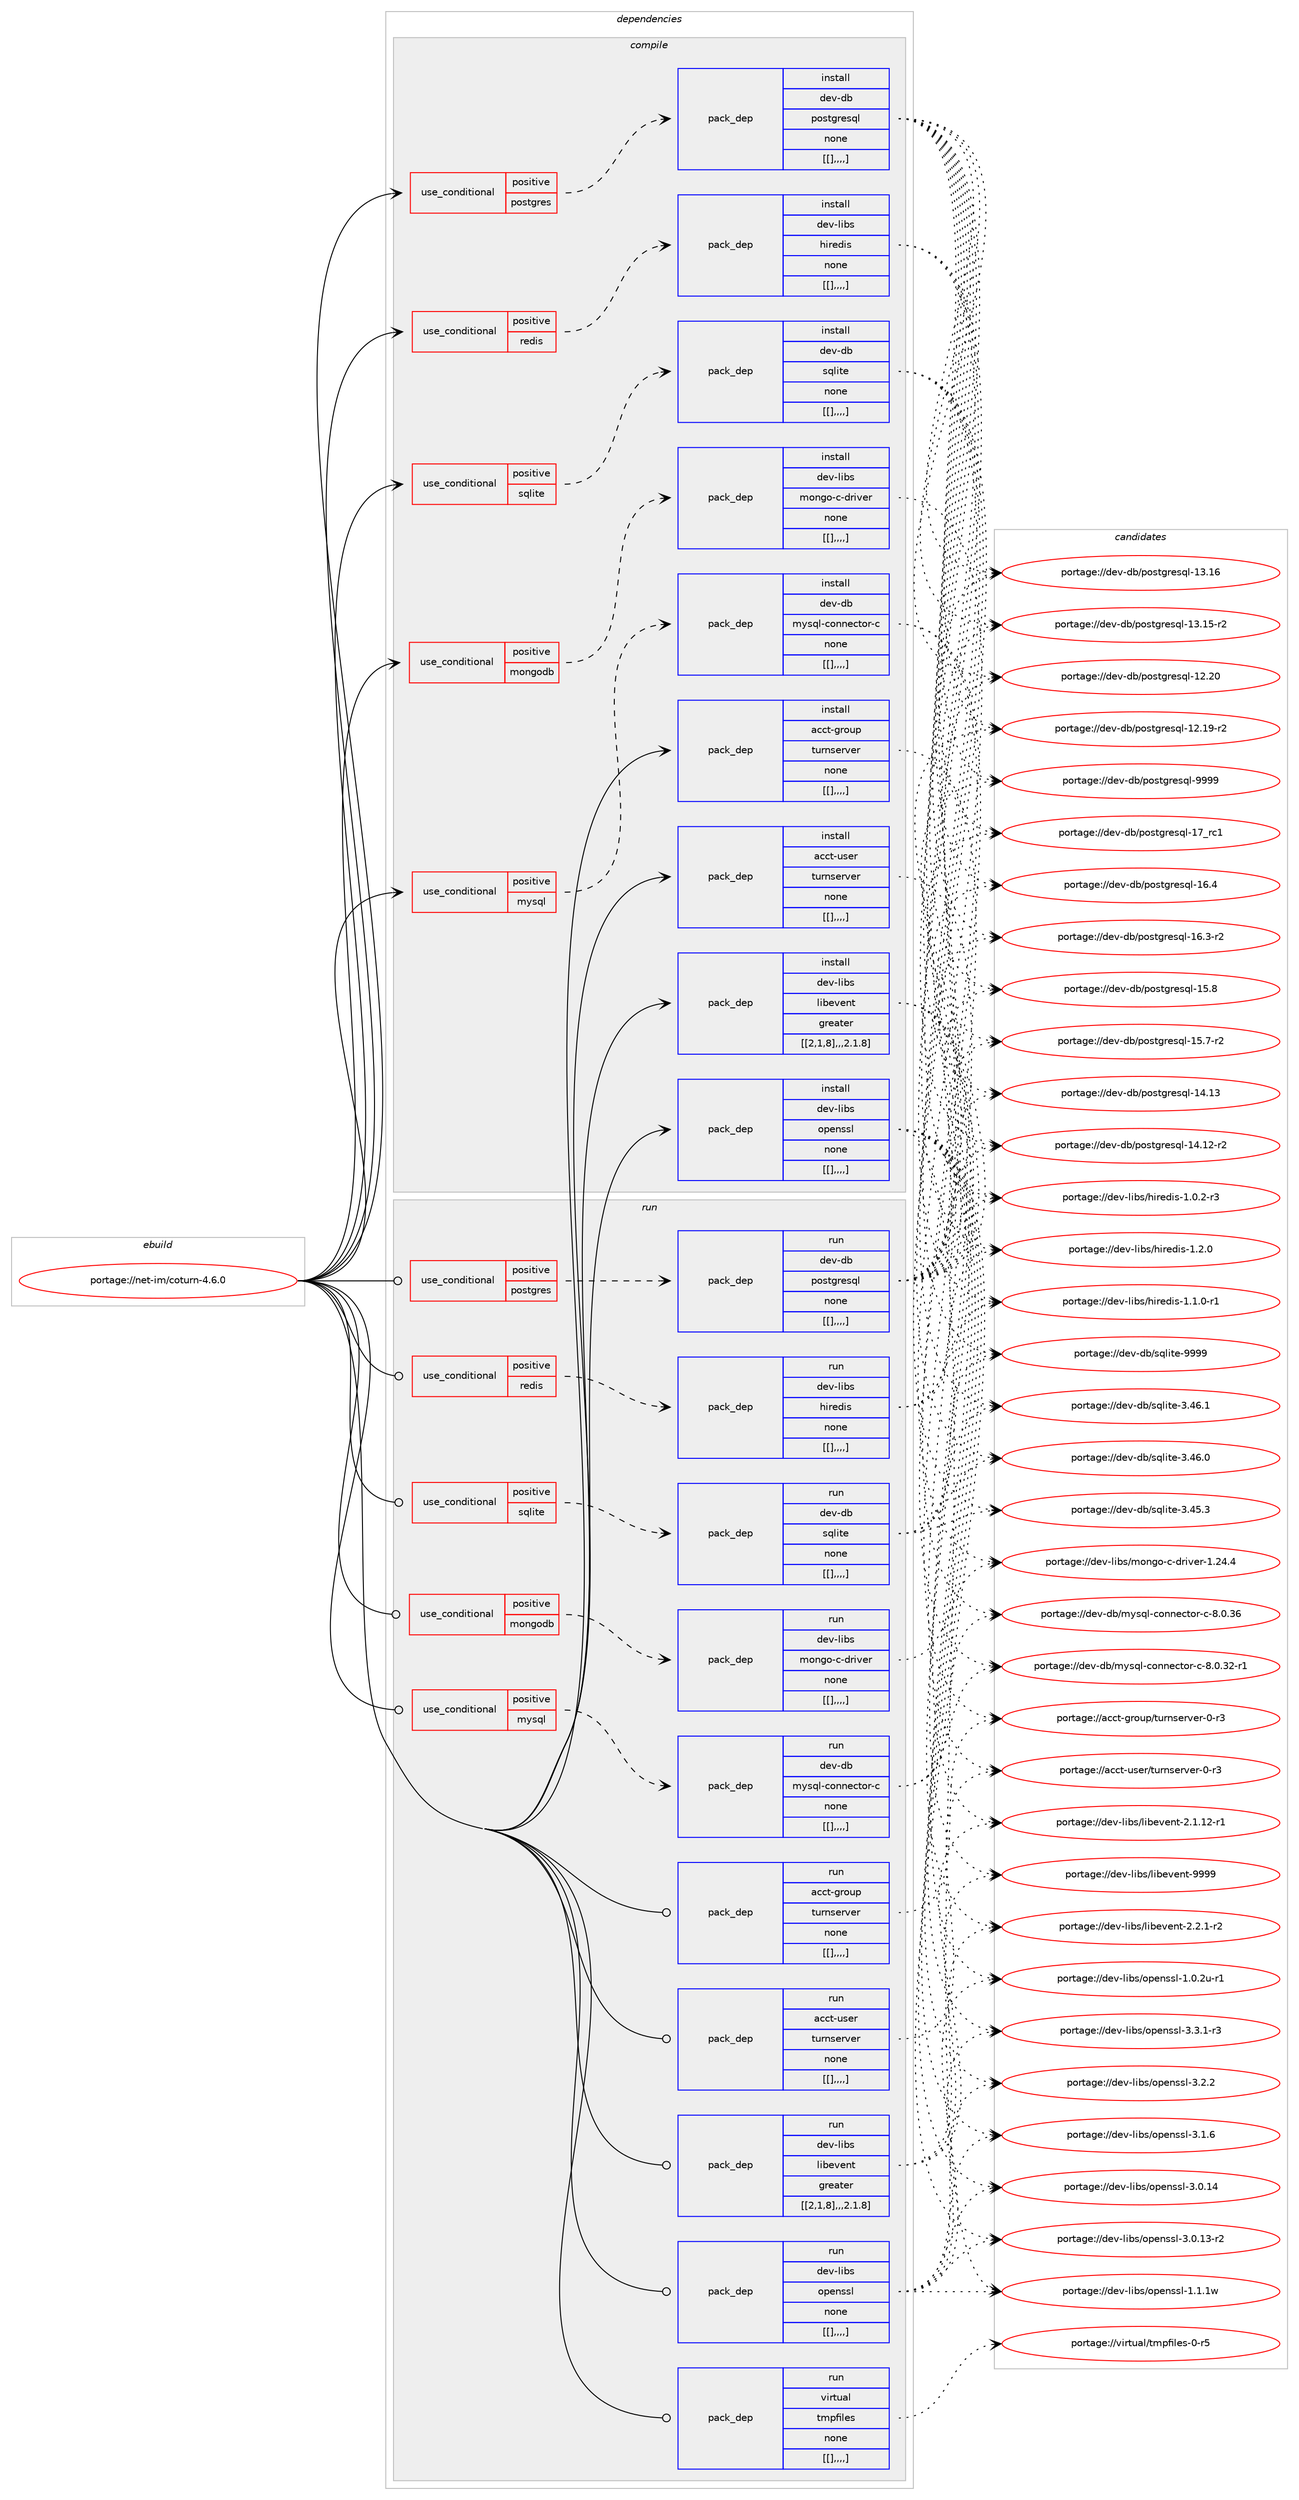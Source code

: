 digraph prolog {

# *************
# Graph options
# *************

newrank=true;
concentrate=true;
compound=true;
graph [rankdir=LR,fontname=Helvetica,fontsize=10,ranksep=1.5];#, ranksep=2.5, nodesep=0.2];
edge  [arrowhead=vee];
node  [fontname=Helvetica,fontsize=10];

# **********
# The ebuild
# **********

subgraph cluster_leftcol {
color=gray;
label=<<i>ebuild</i>>;
id [label="portage://net-im/coturn-4.6.0", color=red, width=4, href="../net-im/coturn-4.6.0.svg"];
}

# ****************
# The dependencies
# ****************

subgraph cluster_midcol {
color=gray;
label=<<i>dependencies</i>>;
subgraph cluster_compile {
fillcolor="#eeeeee";
style=filled;
label=<<i>compile</i>>;
subgraph cond96039 {
dependency369301 [label=<<TABLE BORDER="0" CELLBORDER="1" CELLSPACING="0" CELLPADDING="4"><TR><TD ROWSPAN="3" CELLPADDING="10">use_conditional</TD></TR><TR><TD>positive</TD></TR><TR><TD>mongodb</TD></TR></TABLE>>, shape=none, color=red];
subgraph pack270505 {
dependency369302 [label=<<TABLE BORDER="0" CELLBORDER="1" CELLSPACING="0" CELLPADDING="4" WIDTH="220"><TR><TD ROWSPAN="6" CELLPADDING="30">pack_dep</TD></TR><TR><TD WIDTH="110">install</TD></TR><TR><TD>dev-libs</TD></TR><TR><TD>mongo-c-driver</TD></TR><TR><TD>none</TD></TR><TR><TD>[[],,,,]</TD></TR></TABLE>>, shape=none, color=blue];
}
dependency369301:e -> dependency369302:w [weight=20,style="dashed",arrowhead="vee"];
}
id:e -> dependency369301:w [weight=20,style="solid",arrowhead="vee"];
subgraph cond96040 {
dependency369303 [label=<<TABLE BORDER="0" CELLBORDER="1" CELLSPACING="0" CELLPADDING="4"><TR><TD ROWSPAN="3" CELLPADDING="10">use_conditional</TD></TR><TR><TD>positive</TD></TR><TR><TD>mysql</TD></TR></TABLE>>, shape=none, color=red];
subgraph pack270506 {
dependency369304 [label=<<TABLE BORDER="0" CELLBORDER="1" CELLSPACING="0" CELLPADDING="4" WIDTH="220"><TR><TD ROWSPAN="6" CELLPADDING="30">pack_dep</TD></TR><TR><TD WIDTH="110">install</TD></TR><TR><TD>dev-db</TD></TR><TR><TD>mysql-connector-c</TD></TR><TR><TD>none</TD></TR><TR><TD>[[],,,,]</TD></TR></TABLE>>, shape=none, color=blue];
}
dependency369303:e -> dependency369304:w [weight=20,style="dashed",arrowhead="vee"];
}
id:e -> dependency369303:w [weight=20,style="solid",arrowhead="vee"];
subgraph cond96041 {
dependency369305 [label=<<TABLE BORDER="0" CELLBORDER="1" CELLSPACING="0" CELLPADDING="4"><TR><TD ROWSPAN="3" CELLPADDING="10">use_conditional</TD></TR><TR><TD>positive</TD></TR><TR><TD>postgres</TD></TR></TABLE>>, shape=none, color=red];
subgraph pack270507 {
dependency369306 [label=<<TABLE BORDER="0" CELLBORDER="1" CELLSPACING="0" CELLPADDING="4" WIDTH="220"><TR><TD ROWSPAN="6" CELLPADDING="30">pack_dep</TD></TR><TR><TD WIDTH="110">install</TD></TR><TR><TD>dev-db</TD></TR><TR><TD>postgresql</TD></TR><TR><TD>none</TD></TR><TR><TD>[[],,,,]</TD></TR></TABLE>>, shape=none, color=blue];
}
dependency369305:e -> dependency369306:w [weight=20,style="dashed",arrowhead="vee"];
}
id:e -> dependency369305:w [weight=20,style="solid",arrowhead="vee"];
subgraph cond96042 {
dependency369307 [label=<<TABLE BORDER="0" CELLBORDER="1" CELLSPACING="0" CELLPADDING="4"><TR><TD ROWSPAN="3" CELLPADDING="10">use_conditional</TD></TR><TR><TD>positive</TD></TR><TR><TD>redis</TD></TR></TABLE>>, shape=none, color=red];
subgraph pack270508 {
dependency369308 [label=<<TABLE BORDER="0" CELLBORDER="1" CELLSPACING="0" CELLPADDING="4" WIDTH="220"><TR><TD ROWSPAN="6" CELLPADDING="30">pack_dep</TD></TR><TR><TD WIDTH="110">install</TD></TR><TR><TD>dev-libs</TD></TR><TR><TD>hiredis</TD></TR><TR><TD>none</TD></TR><TR><TD>[[],,,,]</TD></TR></TABLE>>, shape=none, color=blue];
}
dependency369307:e -> dependency369308:w [weight=20,style="dashed",arrowhead="vee"];
}
id:e -> dependency369307:w [weight=20,style="solid",arrowhead="vee"];
subgraph cond96043 {
dependency369309 [label=<<TABLE BORDER="0" CELLBORDER="1" CELLSPACING="0" CELLPADDING="4"><TR><TD ROWSPAN="3" CELLPADDING="10">use_conditional</TD></TR><TR><TD>positive</TD></TR><TR><TD>sqlite</TD></TR></TABLE>>, shape=none, color=red];
subgraph pack270509 {
dependency369310 [label=<<TABLE BORDER="0" CELLBORDER="1" CELLSPACING="0" CELLPADDING="4" WIDTH="220"><TR><TD ROWSPAN="6" CELLPADDING="30">pack_dep</TD></TR><TR><TD WIDTH="110">install</TD></TR><TR><TD>dev-db</TD></TR><TR><TD>sqlite</TD></TR><TR><TD>none</TD></TR><TR><TD>[[],,,,]</TD></TR></TABLE>>, shape=none, color=blue];
}
dependency369309:e -> dependency369310:w [weight=20,style="dashed",arrowhead="vee"];
}
id:e -> dependency369309:w [weight=20,style="solid",arrowhead="vee"];
subgraph pack270510 {
dependency369311 [label=<<TABLE BORDER="0" CELLBORDER="1" CELLSPACING="0" CELLPADDING="4" WIDTH="220"><TR><TD ROWSPAN="6" CELLPADDING="30">pack_dep</TD></TR><TR><TD WIDTH="110">install</TD></TR><TR><TD>acct-group</TD></TR><TR><TD>turnserver</TD></TR><TR><TD>none</TD></TR><TR><TD>[[],,,,]</TD></TR></TABLE>>, shape=none, color=blue];
}
id:e -> dependency369311:w [weight=20,style="solid",arrowhead="vee"];
subgraph pack270511 {
dependency369312 [label=<<TABLE BORDER="0" CELLBORDER="1" CELLSPACING="0" CELLPADDING="4" WIDTH="220"><TR><TD ROWSPAN="6" CELLPADDING="30">pack_dep</TD></TR><TR><TD WIDTH="110">install</TD></TR><TR><TD>acct-user</TD></TR><TR><TD>turnserver</TD></TR><TR><TD>none</TD></TR><TR><TD>[[],,,,]</TD></TR></TABLE>>, shape=none, color=blue];
}
id:e -> dependency369312:w [weight=20,style="solid",arrowhead="vee"];
subgraph pack270512 {
dependency369313 [label=<<TABLE BORDER="0" CELLBORDER="1" CELLSPACING="0" CELLPADDING="4" WIDTH="220"><TR><TD ROWSPAN="6" CELLPADDING="30">pack_dep</TD></TR><TR><TD WIDTH="110">install</TD></TR><TR><TD>dev-libs</TD></TR><TR><TD>libevent</TD></TR><TR><TD>greater</TD></TR><TR><TD>[[2,1,8],,,2.1.8]</TD></TR></TABLE>>, shape=none, color=blue];
}
id:e -> dependency369313:w [weight=20,style="solid",arrowhead="vee"];
subgraph pack270513 {
dependency369314 [label=<<TABLE BORDER="0" CELLBORDER="1" CELLSPACING="0" CELLPADDING="4" WIDTH="220"><TR><TD ROWSPAN="6" CELLPADDING="30">pack_dep</TD></TR><TR><TD WIDTH="110">install</TD></TR><TR><TD>dev-libs</TD></TR><TR><TD>openssl</TD></TR><TR><TD>none</TD></TR><TR><TD>[[],,,,]</TD></TR></TABLE>>, shape=none, color=blue];
}
id:e -> dependency369314:w [weight=20,style="solid",arrowhead="vee"];
}
subgraph cluster_compileandrun {
fillcolor="#eeeeee";
style=filled;
label=<<i>compile and run</i>>;
}
subgraph cluster_run {
fillcolor="#eeeeee";
style=filled;
label=<<i>run</i>>;
subgraph cond96044 {
dependency369315 [label=<<TABLE BORDER="0" CELLBORDER="1" CELLSPACING="0" CELLPADDING="4"><TR><TD ROWSPAN="3" CELLPADDING="10">use_conditional</TD></TR><TR><TD>positive</TD></TR><TR><TD>mongodb</TD></TR></TABLE>>, shape=none, color=red];
subgraph pack270514 {
dependency369316 [label=<<TABLE BORDER="0" CELLBORDER="1" CELLSPACING="0" CELLPADDING="4" WIDTH="220"><TR><TD ROWSPAN="6" CELLPADDING="30">pack_dep</TD></TR><TR><TD WIDTH="110">run</TD></TR><TR><TD>dev-libs</TD></TR><TR><TD>mongo-c-driver</TD></TR><TR><TD>none</TD></TR><TR><TD>[[],,,,]</TD></TR></TABLE>>, shape=none, color=blue];
}
dependency369315:e -> dependency369316:w [weight=20,style="dashed",arrowhead="vee"];
}
id:e -> dependency369315:w [weight=20,style="solid",arrowhead="odot"];
subgraph cond96045 {
dependency369317 [label=<<TABLE BORDER="0" CELLBORDER="1" CELLSPACING="0" CELLPADDING="4"><TR><TD ROWSPAN="3" CELLPADDING="10">use_conditional</TD></TR><TR><TD>positive</TD></TR><TR><TD>mysql</TD></TR></TABLE>>, shape=none, color=red];
subgraph pack270515 {
dependency369318 [label=<<TABLE BORDER="0" CELLBORDER="1" CELLSPACING="0" CELLPADDING="4" WIDTH="220"><TR><TD ROWSPAN="6" CELLPADDING="30">pack_dep</TD></TR><TR><TD WIDTH="110">run</TD></TR><TR><TD>dev-db</TD></TR><TR><TD>mysql-connector-c</TD></TR><TR><TD>none</TD></TR><TR><TD>[[],,,,]</TD></TR></TABLE>>, shape=none, color=blue];
}
dependency369317:e -> dependency369318:w [weight=20,style="dashed",arrowhead="vee"];
}
id:e -> dependency369317:w [weight=20,style="solid",arrowhead="odot"];
subgraph cond96046 {
dependency369319 [label=<<TABLE BORDER="0" CELLBORDER="1" CELLSPACING="0" CELLPADDING="4"><TR><TD ROWSPAN="3" CELLPADDING="10">use_conditional</TD></TR><TR><TD>positive</TD></TR><TR><TD>postgres</TD></TR></TABLE>>, shape=none, color=red];
subgraph pack270516 {
dependency369320 [label=<<TABLE BORDER="0" CELLBORDER="1" CELLSPACING="0" CELLPADDING="4" WIDTH="220"><TR><TD ROWSPAN="6" CELLPADDING="30">pack_dep</TD></TR><TR><TD WIDTH="110">run</TD></TR><TR><TD>dev-db</TD></TR><TR><TD>postgresql</TD></TR><TR><TD>none</TD></TR><TR><TD>[[],,,,]</TD></TR></TABLE>>, shape=none, color=blue];
}
dependency369319:e -> dependency369320:w [weight=20,style="dashed",arrowhead="vee"];
}
id:e -> dependency369319:w [weight=20,style="solid",arrowhead="odot"];
subgraph cond96047 {
dependency369321 [label=<<TABLE BORDER="0" CELLBORDER="1" CELLSPACING="0" CELLPADDING="4"><TR><TD ROWSPAN="3" CELLPADDING="10">use_conditional</TD></TR><TR><TD>positive</TD></TR><TR><TD>redis</TD></TR></TABLE>>, shape=none, color=red];
subgraph pack270517 {
dependency369322 [label=<<TABLE BORDER="0" CELLBORDER="1" CELLSPACING="0" CELLPADDING="4" WIDTH="220"><TR><TD ROWSPAN="6" CELLPADDING="30">pack_dep</TD></TR><TR><TD WIDTH="110">run</TD></TR><TR><TD>dev-libs</TD></TR><TR><TD>hiredis</TD></TR><TR><TD>none</TD></TR><TR><TD>[[],,,,]</TD></TR></TABLE>>, shape=none, color=blue];
}
dependency369321:e -> dependency369322:w [weight=20,style="dashed",arrowhead="vee"];
}
id:e -> dependency369321:w [weight=20,style="solid",arrowhead="odot"];
subgraph cond96048 {
dependency369323 [label=<<TABLE BORDER="0" CELLBORDER="1" CELLSPACING="0" CELLPADDING="4"><TR><TD ROWSPAN="3" CELLPADDING="10">use_conditional</TD></TR><TR><TD>positive</TD></TR><TR><TD>sqlite</TD></TR></TABLE>>, shape=none, color=red];
subgraph pack270518 {
dependency369324 [label=<<TABLE BORDER="0" CELLBORDER="1" CELLSPACING="0" CELLPADDING="4" WIDTH="220"><TR><TD ROWSPAN="6" CELLPADDING="30">pack_dep</TD></TR><TR><TD WIDTH="110">run</TD></TR><TR><TD>dev-db</TD></TR><TR><TD>sqlite</TD></TR><TR><TD>none</TD></TR><TR><TD>[[],,,,]</TD></TR></TABLE>>, shape=none, color=blue];
}
dependency369323:e -> dependency369324:w [weight=20,style="dashed",arrowhead="vee"];
}
id:e -> dependency369323:w [weight=20,style="solid",arrowhead="odot"];
subgraph pack270519 {
dependency369325 [label=<<TABLE BORDER="0" CELLBORDER="1" CELLSPACING="0" CELLPADDING="4" WIDTH="220"><TR><TD ROWSPAN="6" CELLPADDING="30">pack_dep</TD></TR><TR><TD WIDTH="110">run</TD></TR><TR><TD>acct-group</TD></TR><TR><TD>turnserver</TD></TR><TR><TD>none</TD></TR><TR><TD>[[],,,,]</TD></TR></TABLE>>, shape=none, color=blue];
}
id:e -> dependency369325:w [weight=20,style="solid",arrowhead="odot"];
subgraph pack270520 {
dependency369326 [label=<<TABLE BORDER="0" CELLBORDER="1" CELLSPACING="0" CELLPADDING="4" WIDTH="220"><TR><TD ROWSPAN="6" CELLPADDING="30">pack_dep</TD></TR><TR><TD WIDTH="110">run</TD></TR><TR><TD>acct-user</TD></TR><TR><TD>turnserver</TD></TR><TR><TD>none</TD></TR><TR><TD>[[],,,,]</TD></TR></TABLE>>, shape=none, color=blue];
}
id:e -> dependency369326:w [weight=20,style="solid",arrowhead="odot"];
subgraph pack270521 {
dependency369327 [label=<<TABLE BORDER="0" CELLBORDER="1" CELLSPACING="0" CELLPADDING="4" WIDTH="220"><TR><TD ROWSPAN="6" CELLPADDING="30">pack_dep</TD></TR><TR><TD WIDTH="110">run</TD></TR><TR><TD>dev-libs</TD></TR><TR><TD>libevent</TD></TR><TR><TD>greater</TD></TR><TR><TD>[[2,1,8],,,2.1.8]</TD></TR></TABLE>>, shape=none, color=blue];
}
id:e -> dependency369327:w [weight=20,style="solid",arrowhead="odot"];
subgraph pack270522 {
dependency369328 [label=<<TABLE BORDER="0" CELLBORDER="1" CELLSPACING="0" CELLPADDING="4" WIDTH="220"><TR><TD ROWSPAN="6" CELLPADDING="30">pack_dep</TD></TR><TR><TD WIDTH="110">run</TD></TR><TR><TD>dev-libs</TD></TR><TR><TD>openssl</TD></TR><TR><TD>none</TD></TR><TR><TD>[[],,,,]</TD></TR></TABLE>>, shape=none, color=blue];
}
id:e -> dependency369328:w [weight=20,style="solid",arrowhead="odot"];
subgraph pack270523 {
dependency369329 [label=<<TABLE BORDER="0" CELLBORDER="1" CELLSPACING="0" CELLPADDING="4" WIDTH="220"><TR><TD ROWSPAN="6" CELLPADDING="30">pack_dep</TD></TR><TR><TD WIDTH="110">run</TD></TR><TR><TD>virtual</TD></TR><TR><TD>tmpfiles</TD></TR><TR><TD>none</TD></TR><TR><TD>[[],,,,]</TD></TR></TABLE>>, shape=none, color=blue];
}
id:e -> dependency369329:w [weight=20,style="solid",arrowhead="odot"];
}
}

# **************
# The candidates
# **************

subgraph cluster_choices {
rank=same;
color=gray;
label=<<i>candidates</i>>;

subgraph choice270505 {
color=black;
nodesep=1;
choice10010111845108105981154710911111010311145994510011410511810111445494650524652 [label="portage://dev-libs/mongo-c-driver-1.24.4", color=red, width=4,href="../dev-libs/mongo-c-driver-1.24.4.svg"];
dependency369302:e -> choice10010111845108105981154710911111010311145994510011410511810111445494650524652:w [style=dotted,weight="100"];
}
subgraph choice270506 {
color=black;
nodesep=1;
choice100101118451009847109121115113108459911111011010199116111114459945564648465154 [label="portage://dev-db/mysql-connector-c-8.0.36", color=red, width=4,href="../dev-db/mysql-connector-c-8.0.36.svg"];
choice1001011184510098471091211151131084599111110110101991161111144599455646484651504511449 [label="portage://dev-db/mysql-connector-c-8.0.32-r1", color=red, width=4,href="../dev-db/mysql-connector-c-8.0.32-r1.svg"];
dependency369304:e -> choice100101118451009847109121115113108459911111011010199116111114459945564648465154:w [style=dotted,weight="100"];
dependency369304:e -> choice1001011184510098471091211151131084599111110110101991161111144599455646484651504511449:w [style=dotted,weight="100"];
}
subgraph choice270507 {
color=black;
nodesep=1;
choice1001011184510098471121111151161031141011151131084557575757 [label="portage://dev-db/postgresql-9999", color=red, width=4,href="../dev-db/postgresql-9999.svg"];
choice100101118451009847112111115116103114101115113108454955951149949 [label="portage://dev-db/postgresql-17_rc1", color=red, width=4,href="../dev-db/postgresql-17_rc1.svg"];
choice1001011184510098471121111151161031141011151131084549544652 [label="portage://dev-db/postgresql-16.4", color=red, width=4,href="../dev-db/postgresql-16.4.svg"];
choice10010111845100984711211111511610311410111511310845495446514511450 [label="portage://dev-db/postgresql-16.3-r2", color=red, width=4,href="../dev-db/postgresql-16.3-r2.svg"];
choice1001011184510098471121111151161031141011151131084549534656 [label="portage://dev-db/postgresql-15.8", color=red, width=4,href="../dev-db/postgresql-15.8.svg"];
choice10010111845100984711211111511610311410111511310845495346554511450 [label="portage://dev-db/postgresql-15.7-r2", color=red, width=4,href="../dev-db/postgresql-15.7-r2.svg"];
choice100101118451009847112111115116103114101115113108454952464951 [label="portage://dev-db/postgresql-14.13", color=red, width=4,href="../dev-db/postgresql-14.13.svg"];
choice1001011184510098471121111151161031141011151131084549524649504511450 [label="portage://dev-db/postgresql-14.12-r2", color=red, width=4,href="../dev-db/postgresql-14.12-r2.svg"];
choice100101118451009847112111115116103114101115113108454951464954 [label="portage://dev-db/postgresql-13.16", color=red, width=4,href="../dev-db/postgresql-13.16.svg"];
choice1001011184510098471121111151161031141011151131084549514649534511450 [label="portage://dev-db/postgresql-13.15-r2", color=red, width=4,href="../dev-db/postgresql-13.15-r2.svg"];
choice100101118451009847112111115116103114101115113108454950465048 [label="portage://dev-db/postgresql-12.20", color=red, width=4,href="../dev-db/postgresql-12.20.svg"];
choice1001011184510098471121111151161031141011151131084549504649574511450 [label="portage://dev-db/postgresql-12.19-r2", color=red, width=4,href="../dev-db/postgresql-12.19-r2.svg"];
dependency369306:e -> choice1001011184510098471121111151161031141011151131084557575757:w [style=dotted,weight="100"];
dependency369306:e -> choice100101118451009847112111115116103114101115113108454955951149949:w [style=dotted,weight="100"];
dependency369306:e -> choice1001011184510098471121111151161031141011151131084549544652:w [style=dotted,weight="100"];
dependency369306:e -> choice10010111845100984711211111511610311410111511310845495446514511450:w [style=dotted,weight="100"];
dependency369306:e -> choice1001011184510098471121111151161031141011151131084549534656:w [style=dotted,weight="100"];
dependency369306:e -> choice10010111845100984711211111511610311410111511310845495346554511450:w [style=dotted,weight="100"];
dependency369306:e -> choice100101118451009847112111115116103114101115113108454952464951:w [style=dotted,weight="100"];
dependency369306:e -> choice1001011184510098471121111151161031141011151131084549524649504511450:w [style=dotted,weight="100"];
dependency369306:e -> choice100101118451009847112111115116103114101115113108454951464954:w [style=dotted,weight="100"];
dependency369306:e -> choice1001011184510098471121111151161031141011151131084549514649534511450:w [style=dotted,weight="100"];
dependency369306:e -> choice100101118451009847112111115116103114101115113108454950465048:w [style=dotted,weight="100"];
dependency369306:e -> choice1001011184510098471121111151161031141011151131084549504649574511450:w [style=dotted,weight="100"];
}
subgraph choice270508 {
color=black;
nodesep=1;
choice100101118451081059811547104105114101100105115454946504648 [label="portage://dev-libs/hiredis-1.2.0", color=red, width=4,href="../dev-libs/hiredis-1.2.0.svg"];
choice1001011184510810598115471041051141011001051154549464946484511449 [label="portage://dev-libs/hiredis-1.1.0-r1", color=red, width=4,href="../dev-libs/hiredis-1.1.0-r1.svg"];
choice1001011184510810598115471041051141011001051154549464846504511451 [label="portage://dev-libs/hiredis-1.0.2-r3", color=red, width=4,href="../dev-libs/hiredis-1.0.2-r3.svg"];
dependency369308:e -> choice100101118451081059811547104105114101100105115454946504648:w [style=dotted,weight="100"];
dependency369308:e -> choice1001011184510810598115471041051141011001051154549464946484511449:w [style=dotted,weight="100"];
dependency369308:e -> choice1001011184510810598115471041051141011001051154549464846504511451:w [style=dotted,weight="100"];
}
subgraph choice270509 {
color=black;
nodesep=1;
choice1001011184510098471151131081051161014557575757 [label="portage://dev-db/sqlite-9999", color=red, width=4,href="../dev-db/sqlite-9999.svg"];
choice10010111845100984711511310810511610145514652544649 [label="portage://dev-db/sqlite-3.46.1", color=red, width=4,href="../dev-db/sqlite-3.46.1.svg"];
choice10010111845100984711511310810511610145514652544648 [label="portage://dev-db/sqlite-3.46.0", color=red, width=4,href="../dev-db/sqlite-3.46.0.svg"];
choice10010111845100984711511310810511610145514652534651 [label="portage://dev-db/sqlite-3.45.3", color=red, width=4,href="../dev-db/sqlite-3.45.3.svg"];
dependency369310:e -> choice1001011184510098471151131081051161014557575757:w [style=dotted,weight="100"];
dependency369310:e -> choice10010111845100984711511310810511610145514652544649:w [style=dotted,weight="100"];
dependency369310:e -> choice10010111845100984711511310810511610145514652544648:w [style=dotted,weight="100"];
dependency369310:e -> choice10010111845100984711511310810511610145514652534651:w [style=dotted,weight="100"];
}
subgraph choice270510 {
color=black;
nodesep=1;
choice979999116451031141111171124711611711411011510111411810111445484511451 [label="portage://acct-group/turnserver-0-r3", color=red, width=4,href="../acct-group/turnserver-0-r3.svg"];
dependency369311:e -> choice979999116451031141111171124711611711411011510111411810111445484511451:w [style=dotted,weight="100"];
}
subgraph choice270511 {
color=black;
nodesep=1;
choice979999116451171151011144711611711411011510111411810111445484511451 [label="portage://acct-user/turnserver-0-r3", color=red, width=4,href="../acct-user/turnserver-0-r3.svg"];
dependency369312:e -> choice979999116451171151011144711611711411011510111411810111445484511451:w [style=dotted,weight="100"];
}
subgraph choice270512 {
color=black;
nodesep=1;
choice100101118451081059811547108105981011181011101164557575757 [label="portage://dev-libs/libevent-9999", color=red, width=4,href="../dev-libs/libevent-9999.svg"];
choice100101118451081059811547108105981011181011101164550465046494511450 [label="portage://dev-libs/libevent-2.2.1-r2", color=red, width=4,href="../dev-libs/libevent-2.2.1-r2.svg"];
choice10010111845108105981154710810598101118101110116455046494649504511449 [label="portage://dev-libs/libevent-2.1.12-r1", color=red, width=4,href="../dev-libs/libevent-2.1.12-r1.svg"];
dependency369313:e -> choice100101118451081059811547108105981011181011101164557575757:w [style=dotted,weight="100"];
dependency369313:e -> choice100101118451081059811547108105981011181011101164550465046494511450:w [style=dotted,weight="100"];
dependency369313:e -> choice10010111845108105981154710810598101118101110116455046494649504511449:w [style=dotted,weight="100"];
}
subgraph choice270513 {
color=black;
nodesep=1;
choice1001011184510810598115471111121011101151151084551465146494511451 [label="portage://dev-libs/openssl-3.3.1-r3", color=red, width=4,href="../dev-libs/openssl-3.3.1-r3.svg"];
choice100101118451081059811547111112101110115115108455146504650 [label="portage://dev-libs/openssl-3.2.2", color=red, width=4,href="../dev-libs/openssl-3.2.2.svg"];
choice100101118451081059811547111112101110115115108455146494654 [label="portage://dev-libs/openssl-3.1.6", color=red, width=4,href="../dev-libs/openssl-3.1.6.svg"];
choice10010111845108105981154711111210111011511510845514648464952 [label="portage://dev-libs/openssl-3.0.14", color=red, width=4,href="../dev-libs/openssl-3.0.14.svg"];
choice100101118451081059811547111112101110115115108455146484649514511450 [label="portage://dev-libs/openssl-3.0.13-r2", color=red, width=4,href="../dev-libs/openssl-3.0.13-r2.svg"];
choice100101118451081059811547111112101110115115108454946494649119 [label="portage://dev-libs/openssl-1.1.1w", color=red, width=4,href="../dev-libs/openssl-1.1.1w.svg"];
choice1001011184510810598115471111121011101151151084549464846501174511449 [label="portage://dev-libs/openssl-1.0.2u-r1", color=red, width=4,href="../dev-libs/openssl-1.0.2u-r1.svg"];
dependency369314:e -> choice1001011184510810598115471111121011101151151084551465146494511451:w [style=dotted,weight="100"];
dependency369314:e -> choice100101118451081059811547111112101110115115108455146504650:w [style=dotted,weight="100"];
dependency369314:e -> choice100101118451081059811547111112101110115115108455146494654:w [style=dotted,weight="100"];
dependency369314:e -> choice10010111845108105981154711111210111011511510845514648464952:w [style=dotted,weight="100"];
dependency369314:e -> choice100101118451081059811547111112101110115115108455146484649514511450:w [style=dotted,weight="100"];
dependency369314:e -> choice100101118451081059811547111112101110115115108454946494649119:w [style=dotted,weight="100"];
dependency369314:e -> choice1001011184510810598115471111121011101151151084549464846501174511449:w [style=dotted,weight="100"];
}
subgraph choice270514 {
color=black;
nodesep=1;
choice10010111845108105981154710911111010311145994510011410511810111445494650524652 [label="portage://dev-libs/mongo-c-driver-1.24.4", color=red, width=4,href="../dev-libs/mongo-c-driver-1.24.4.svg"];
dependency369316:e -> choice10010111845108105981154710911111010311145994510011410511810111445494650524652:w [style=dotted,weight="100"];
}
subgraph choice270515 {
color=black;
nodesep=1;
choice100101118451009847109121115113108459911111011010199116111114459945564648465154 [label="portage://dev-db/mysql-connector-c-8.0.36", color=red, width=4,href="../dev-db/mysql-connector-c-8.0.36.svg"];
choice1001011184510098471091211151131084599111110110101991161111144599455646484651504511449 [label="portage://dev-db/mysql-connector-c-8.0.32-r1", color=red, width=4,href="../dev-db/mysql-connector-c-8.0.32-r1.svg"];
dependency369318:e -> choice100101118451009847109121115113108459911111011010199116111114459945564648465154:w [style=dotted,weight="100"];
dependency369318:e -> choice1001011184510098471091211151131084599111110110101991161111144599455646484651504511449:w [style=dotted,weight="100"];
}
subgraph choice270516 {
color=black;
nodesep=1;
choice1001011184510098471121111151161031141011151131084557575757 [label="portage://dev-db/postgresql-9999", color=red, width=4,href="../dev-db/postgresql-9999.svg"];
choice100101118451009847112111115116103114101115113108454955951149949 [label="portage://dev-db/postgresql-17_rc1", color=red, width=4,href="../dev-db/postgresql-17_rc1.svg"];
choice1001011184510098471121111151161031141011151131084549544652 [label="portage://dev-db/postgresql-16.4", color=red, width=4,href="../dev-db/postgresql-16.4.svg"];
choice10010111845100984711211111511610311410111511310845495446514511450 [label="portage://dev-db/postgresql-16.3-r2", color=red, width=4,href="../dev-db/postgresql-16.3-r2.svg"];
choice1001011184510098471121111151161031141011151131084549534656 [label="portage://dev-db/postgresql-15.8", color=red, width=4,href="../dev-db/postgresql-15.8.svg"];
choice10010111845100984711211111511610311410111511310845495346554511450 [label="portage://dev-db/postgresql-15.7-r2", color=red, width=4,href="../dev-db/postgresql-15.7-r2.svg"];
choice100101118451009847112111115116103114101115113108454952464951 [label="portage://dev-db/postgresql-14.13", color=red, width=4,href="../dev-db/postgresql-14.13.svg"];
choice1001011184510098471121111151161031141011151131084549524649504511450 [label="portage://dev-db/postgresql-14.12-r2", color=red, width=4,href="../dev-db/postgresql-14.12-r2.svg"];
choice100101118451009847112111115116103114101115113108454951464954 [label="portage://dev-db/postgresql-13.16", color=red, width=4,href="../dev-db/postgresql-13.16.svg"];
choice1001011184510098471121111151161031141011151131084549514649534511450 [label="portage://dev-db/postgresql-13.15-r2", color=red, width=4,href="../dev-db/postgresql-13.15-r2.svg"];
choice100101118451009847112111115116103114101115113108454950465048 [label="portage://dev-db/postgresql-12.20", color=red, width=4,href="../dev-db/postgresql-12.20.svg"];
choice1001011184510098471121111151161031141011151131084549504649574511450 [label="portage://dev-db/postgresql-12.19-r2", color=red, width=4,href="../dev-db/postgresql-12.19-r2.svg"];
dependency369320:e -> choice1001011184510098471121111151161031141011151131084557575757:w [style=dotted,weight="100"];
dependency369320:e -> choice100101118451009847112111115116103114101115113108454955951149949:w [style=dotted,weight="100"];
dependency369320:e -> choice1001011184510098471121111151161031141011151131084549544652:w [style=dotted,weight="100"];
dependency369320:e -> choice10010111845100984711211111511610311410111511310845495446514511450:w [style=dotted,weight="100"];
dependency369320:e -> choice1001011184510098471121111151161031141011151131084549534656:w [style=dotted,weight="100"];
dependency369320:e -> choice10010111845100984711211111511610311410111511310845495346554511450:w [style=dotted,weight="100"];
dependency369320:e -> choice100101118451009847112111115116103114101115113108454952464951:w [style=dotted,weight="100"];
dependency369320:e -> choice1001011184510098471121111151161031141011151131084549524649504511450:w [style=dotted,weight="100"];
dependency369320:e -> choice100101118451009847112111115116103114101115113108454951464954:w [style=dotted,weight="100"];
dependency369320:e -> choice1001011184510098471121111151161031141011151131084549514649534511450:w [style=dotted,weight="100"];
dependency369320:e -> choice100101118451009847112111115116103114101115113108454950465048:w [style=dotted,weight="100"];
dependency369320:e -> choice1001011184510098471121111151161031141011151131084549504649574511450:w [style=dotted,weight="100"];
}
subgraph choice270517 {
color=black;
nodesep=1;
choice100101118451081059811547104105114101100105115454946504648 [label="portage://dev-libs/hiredis-1.2.0", color=red, width=4,href="../dev-libs/hiredis-1.2.0.svg"];
choice1001011184510810598115471041051141011001051154549464946484511449 [label="portage://dev-libs/hiredis-1.1.0-r1", color=red, width=4,href="../dev-libs/hiredis-1.1.0-r1.svg"];
choice1001011184510810598115471041051141011001051154549464846504511451 [label="portage://dev-libs/hiredis-1.0.2-r3", color=red, width=4,href="../dev-libs/hiredis-1.0.2-r3.svg"];
dependency369322:e -> choice100101118451081059811547104105114101100105115454946504648:w [style=dotted,weight="100"];
dependency369322:e -> choice1001011184510810598115471041051141011001051154549464946484511449:w [style=dotted,weight="100"];
dependency369322:e -> choice1001011184510810598115471041051141011001051154549464846504511451:w [style=dotted,weight="100"];
}
subgraph choice270518 {
color=black;
nodesep=1;
choice1001011184510098471151131081051161014557575757 [label="portage://dev-db/sqlite-9999", color=red, width=4,href="../dev-db/sqlite-9999.svg"];
choice10010111845100984711511310810511610145514652544649 [label="portage://dev-db/sqlite-3.46.1", color=red, width=4,href="../dev-db/sqlite-3.46.1.svg"];
choice10010111845100984711511310810511610145514652544648 [label="portage://dev-db/sqlite-3.46.0", color=red, width=4,href="../dev-db/sqlite-3.46.0.svg"];
choice10010111845100984711511310810511610145514652534651 [label="portage://dev-db/sqlite-3.45.3", color=red, width=4,href="../dev-db/sqlite-3.45.3.svg"];
dependency369324:e -> choice1001011184510098471151131081051161014557575757:w [style=dotted,weight="100"];
dependency369324:e -> choice10010111845100984711511310810511610145514652544649:w [style=dotted,weight="100"];
dependency369324:e -> choice10010111845100984711511310810511610145514652544648:w [style=dotted,weight="100"];
dependency369324:e -> choice10010111845100984711511310810511610145514652534651:w [style=dotted,weight="100"];
}
subgraph choice270519 {
color=black;
nodesep=1;
choice979999116451031141111171124711611711411011510111411810111445484511451 [label="portage://acct-group/turnserver-0-r3", color=red, width=4,href="../acct-group/turnserver-0-r3.svg"];
dependency369325:e -> choice979999116451031141111171124711611711411011510111411810111445484511451:w [style=dotted,weight="100"];
}
subgraph choice270520 {
color=black;
nodesep=1;
choice979999116451171151011144711611711411011510111411810111445484511451 [label="portage://acct-user/turnserver-0-r3", color=red, width=4,href="../acct-user/turnserver-0-r3.svg"];
dependency369326:e -> choice979999116451171151011144711611711411011510111411810111445484511451:w [style=dotted,weight="100"];
}
subgraph choice270521 {
color=black;
nodesep=1;
choice100101118451081059811547108105981011181011101164557575757 [label="portage://dev-libs/libevent-9999", color=red, width=4,href="../dev-libs/libevent-9999.svg"];
choice100101118451081059811547108105981011181011101164550465046494511450 [label="portage://dev-libs/libevent-2.2.1-r2", color=red, width=4,href="../dev-libs/libevent-2.2.1-r2.svg"];
choice10010111845108105981154710810598101118101110116455046494649504511449 [label="portage://dev-libs/libevent-2.1.12-r1", color=red, width=4,href="../dev-libs/libevent-2.1.12-r1.svg"];
dependency369327:e -> choice100101118451081059811547108105981011181011101164557575757:w [style=dotted,weight="100"];
dependency369327:e -> choice100101118451081059811547108105981011181011101164550465046494511450:w [style=dotted,weight="100"];
dependency369327:e -> choice10010111845108105981154710810598101118101110116455046494649504511449:w [style=dotted,weight="100"];
}
subgraph choice270522 {
color=black;
nodesep=1;
choice1001011184510810598115471111121011101151151084551465146494511451 [label="portage://dev-libs/openssl-3.3.1-r3", color=red, width=4,href="../dev-libs/openssl-3.3.1-r3.svg"];
choice100101118451081059811547111112101110115115108455146504650 [label="portage://dev-libs/openssl-3.2.2", color=red, width=4,href="../dev-libs/openssl-3.2.2.svg"];
choice100101118451081059811547111112101110115115108455146494654 [label="portage://dev-libs/openssl-3.1.6", color=red, width=4,href="../dev-libs/openssl-3.1.6.svg"];
choice10010111845108105981154711111210111011511510845514648464952 [label="portage://dev-libs/openssl-3.0.14", color=red, width=4,href="../dev-libs/openssl-3.0.14.svg"];
choice100101118451081059811547111112101110115115108455146484649514511450 [label="portage://dev-libs/openssl-3.0.13-r2", color=red, width=4,href="../dev-libs/openssl-3.0.13-r2.svg"];
choice100101118451081059811547111112101110115115108454946494649119 [label="portage://dev-libs/openssl-1.1.1w", color=red, width=4,href="../dev-libs/openssl-1.1.1w.svg"];
choice1001011184510810598115471111121011101151151084549464846501174511449 [label="portage://dev-libs/openssl-1.0.2u-r1", color=red, width=4,href="../dev-libs/openssl-1.0.2u-r1.svg"];
dependency369328:e -> choice1001011184510810598115471111121011101151151084551465146494511451:w [style=dotted,weight="100"];
dependency369328:e -> choice100101118451081059811547111112101110115115108455146504650:w [style=dotted,weight="100"];
dependency369328:e -> choice100101118451081059811547111112101110115115108455146494654:w [style=dotted,weight="100"];
dependency369328:e -> choice10010111845108105981154711111210111011511510845514648464952:w [style=dotted,weight="100"];
dependency369328:e -> choice100101118451081059811547111112101110115115108455146484649514511450:w [style=dotted,weight="100"];
dependency369328:e -> choice100101118451081059811547111112101110115115108454946494649119:w [style=dotted,weight="100"];
dependency369328:e -> choice1001011184510810598115471111121011101151151084549464846501174511449:w [style=dotted,weight="100"];
}
subgraph choice270523 {
color=black;
nodesep=1;
choice118105114116117971084711610911210210510810111545484511453 [label="portage://virtual/tmpfiles-0-r5", color=red, width=4,href="../virtual/tmpfiles-0-r5.svg"];
dependency369329:e -> choice118105114116117971084711610911210210510810111545484511453:w [style=dotted,weight="100"];
}
}

}
